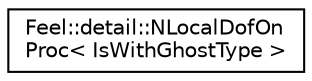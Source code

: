 digraph "Graphical Class Hierarchy"
{
 // LATEX_PDF_SIZE
  edge [fontname="Helvetica",fontsize="10",labelfontname="Helvetica",labelfontsize="10"];
  node [fontname="Helvetica",fontsize="10",shape=record];
  rankdir="LR";
  Node0 [label="Feel::detail::NLocalDofOn\lProc\< IsWithGhostType \>",height=0.2,width=0.4,color="black", fillcolor="white", style="filled",URL="$structFeel_1_1detail_1_1NLocalDofOnProc.html",tooltip=" "];
}
